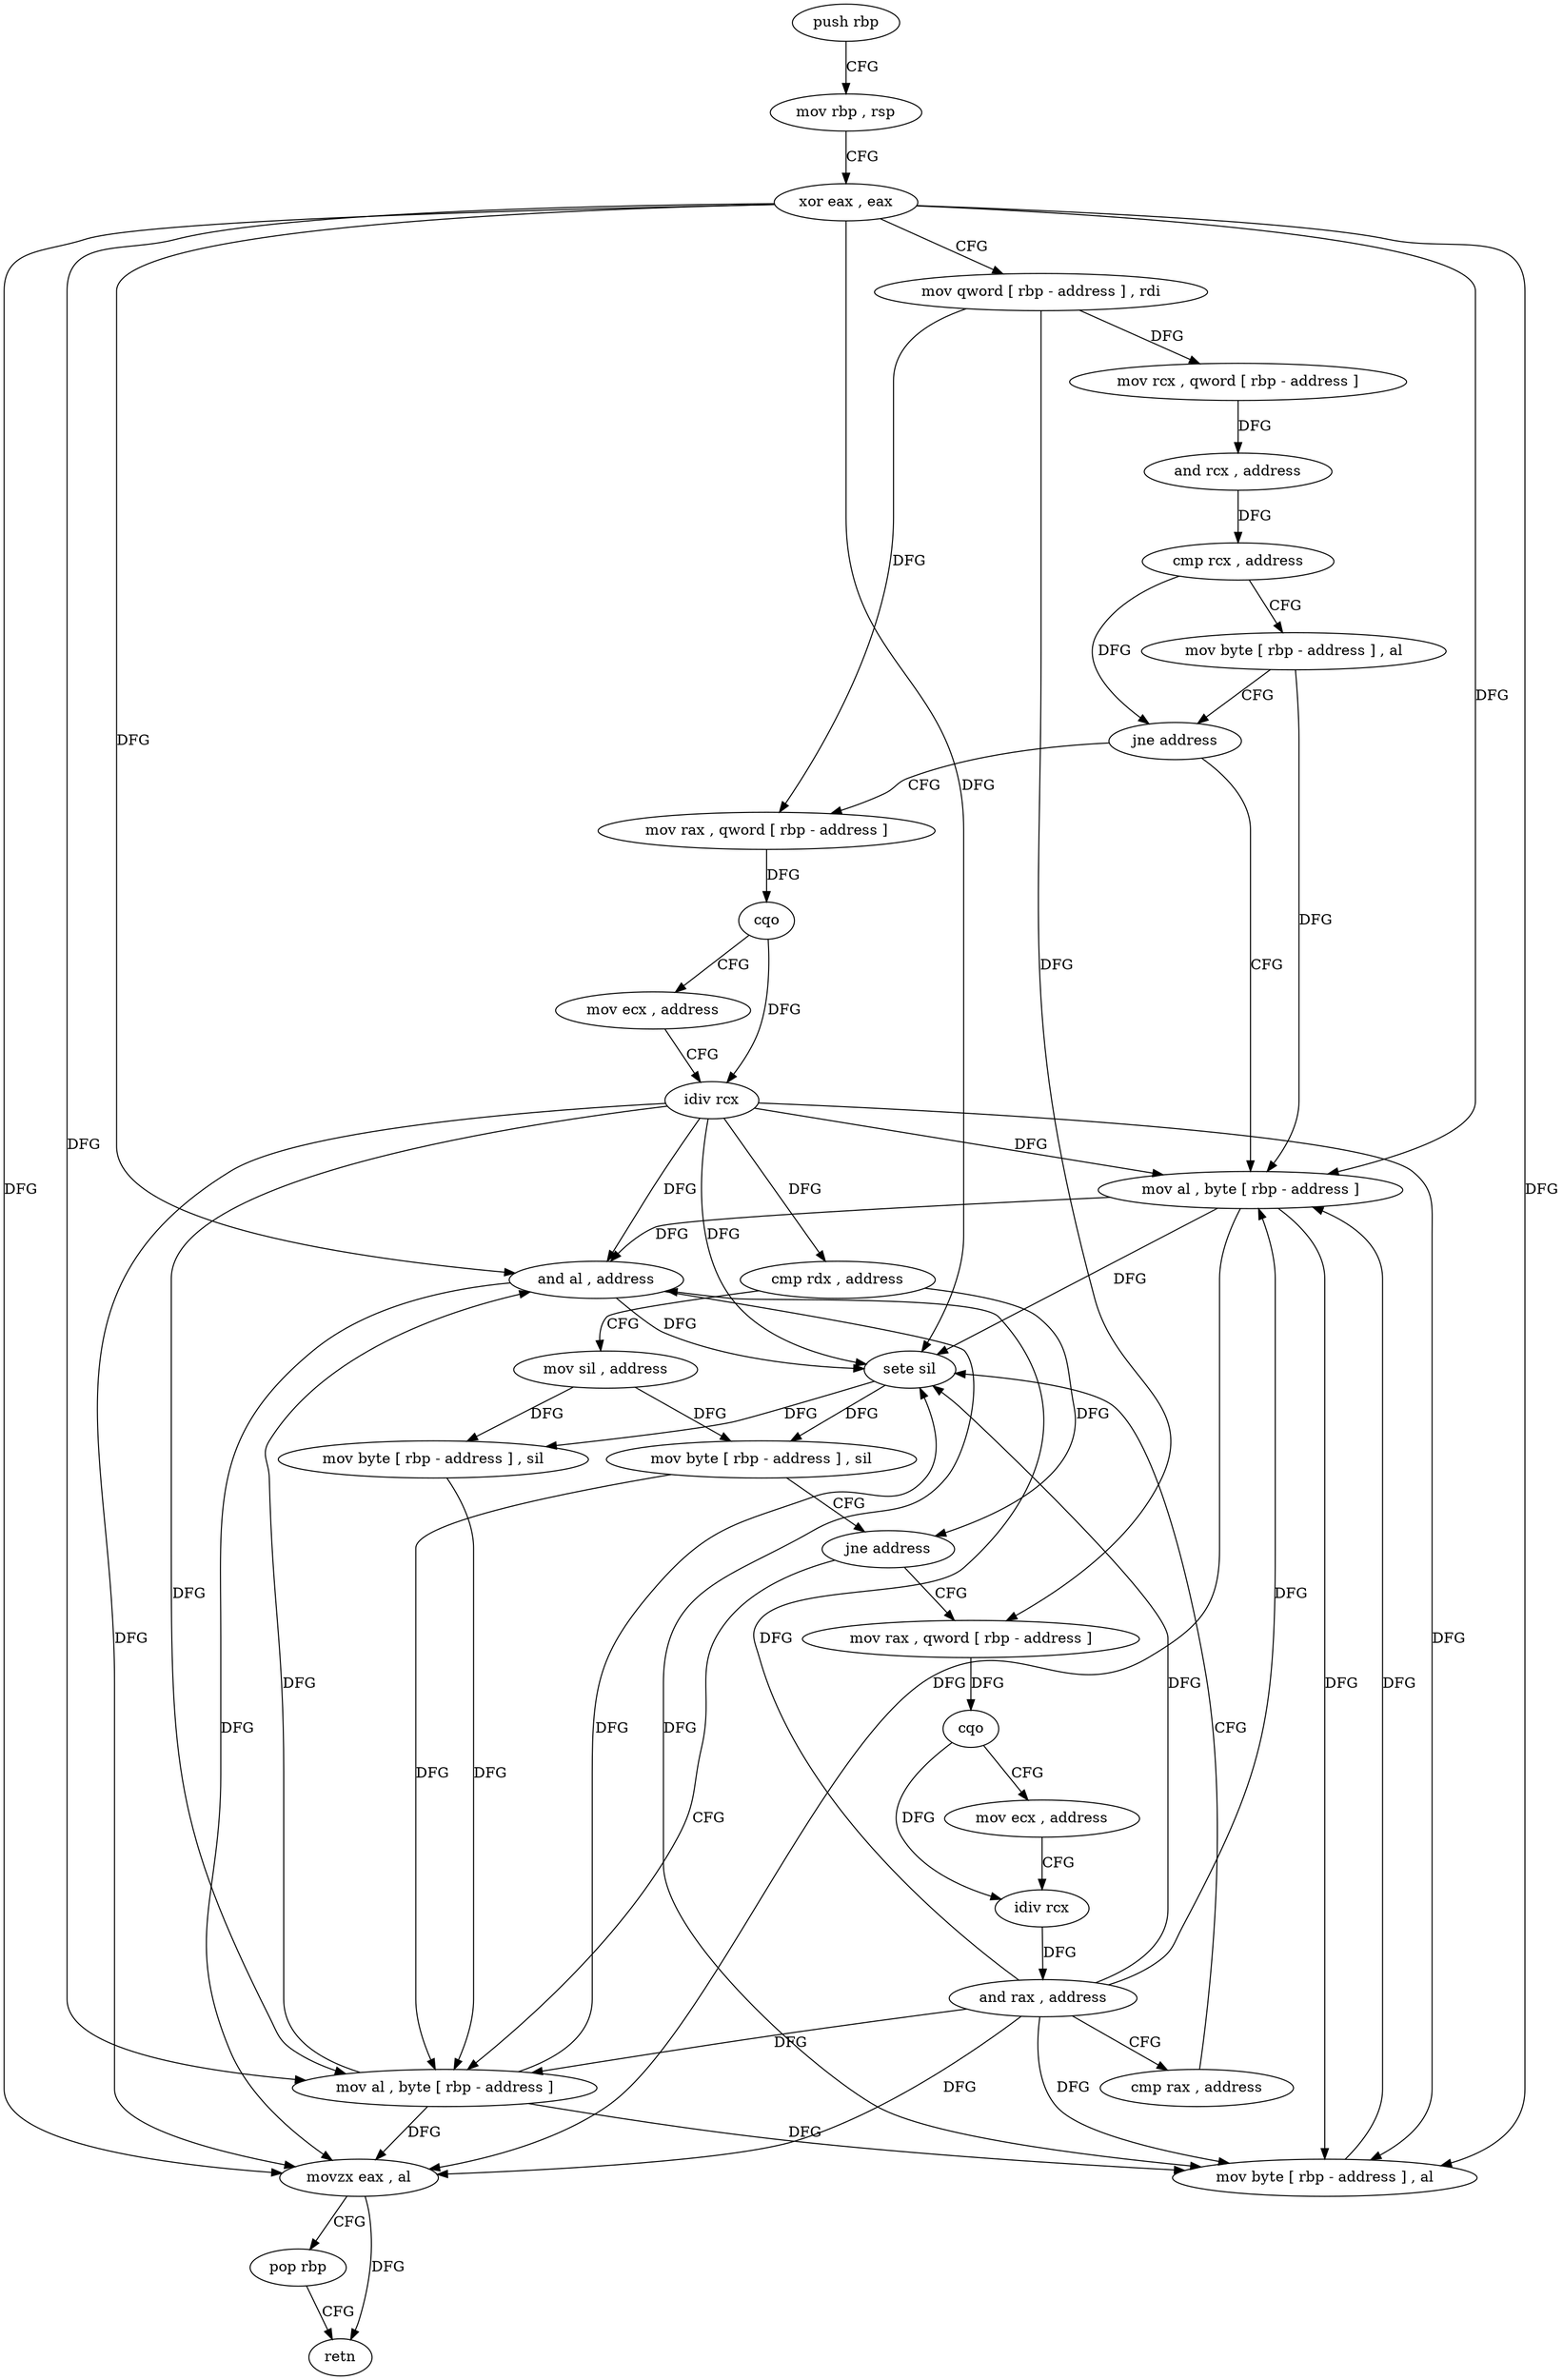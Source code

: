 digraph "func" {
"4320976" [label = "push rbp" ]
"4320977" [label = "mov rbp , rsp" ]
"4320980" [label = "xor eax , eax" ]
"4320982" [label = "mov qword [ rbp - address ] , rdi" ]
"4320986" [label = "mov rcx , qword [ rbp - address ]" ]
"4320990" [label = "and rcx , address" ]
"4320997" [label = "cmp rcx , address" ]
"4321001" [label = "mov byte [ rbp - address ] , al" ]
"4321004" [label = "jne address" ]
"4321079" [label = "mov al , byte [ rbp - address ]" ]
"4321010" [label = "mov rax , qword [ rbp - address ]" ]
"4321082" [label = "and al , address" ]
"4321084" [label = "movzx eax , al" ]
"4321087" [label = "pop rbp" ]
"4321088" [label = "retn" ]
"4321014" [label = "cqo" ]
"4321016" [label = "mov ecx , address" ]
"4321021" [label = "idiv rcx" ]
"4321024" [label = "cmp rdx , address" ]
"4321028" [label = "mov sil , address" ]
"4321031" [label = "mov byte [ rbp - address ] , sil" ]
"4321035" [label = "jne address" ]
"4321073" [label = "mov al , byte [ rbp - address ]" ]
"4321041" [label = "mov rax , qword [ rbp - address ]" ]
"4321076" [label = "mov byte [ rbp - address ] , al" ]
"4321045" [label = "cqo" ]
"4321047" [label = "mov ecx , address" ]
"4321052" [label = "idiv rcx" ]
"4321055" [label = "and rax , address" ]
"4321061" [label = "cmp rax , address" ]
"4321065" [label = "sete sil" ]
"4321069" [label = "mov byte [ rbp - address ] , sil" ]
"4320976" -> "4320977" [ label = "CFG" ]
"4320977" -> "4320980" [ label = "CFG" ]
"4320980" -> "4320982" [ label = "CFG" ]
"4320980" -> "4321079" [ label = "DFG" ]
"4320980" -> "4321082" [ label = "DFG" ]
"4320980" -> "4321084" [ label = "DFG" ]
"4320980" -> "4321073" [ label = "DFG" ]
"4320980" -> "4321076" [ label = "DFG" ]
"4320980" -> "4321065" [ label = "DFG" ]
"4320982" -> "4320986" [ label = "DFG" ]
"4320982" -> "4321010" [ label = "DFG" ]
"4320982" -> "4321041" [ label = "DFG" ]
"4320986" -> "4320990" [ label = "DFG" ]
"4320990" -> "4320997" [ label = "DFG" ]
"4320997" -> "4321001" [ label = "CFG" ]
"4320997" -> "4321004" [ label = "DFG" ]
"4321001" -> "4321004" [ label = "CFG" ]
"4321001" -> "4321079" [ label = "DFG" ]
"4321004" -> "4321079" [ label = "CFG" ]
"4321004" -> "4321010" [ label = "CFG" ]
"4321079" -> "4321082" [ label = "DFG" ]
"4321079" -> "4321084" [ label = "DFG" ]
"4321079" -> "4321076" [ label = "DFG" ]
"4321079" -> "4321065" [ label = "DFG" ]
"4321010" -> "4321014" [ label = "DFG" ]
"4321082" -> "4321084" [ label = "DFG" ]
"4321082" -> "4321076" [ label = "DFG" ]
"4321082" -> "4321065" [ label = "DFG" ]
"4321084" -> "4321087" [ label = "CFG" ]
"4321084" -> "4321088" [ label = "DFG" ]
"4321087" -> "4321088" [ label = "CFG" ]
"4321014" -> "4321016" [ label = "CFG" ]
"4321014" -> "4321021" [ label = "DFG" ]
"4321016" -> "4321021" [ label = "CFG" ]
"4321021" -> "4321024" [ label = "DFG" ]
"4321021" -> "4321082" [ label = "DFG" ]
"4321021" -> "4321084" [ label = "DFG" ]
"4321021" -> "4321079" [ label = "DFG" ]
"4321021" -> "4321073" [ label = "DFG" ]
"4321021" -> "4321076" [ label = "DFG" ]
"4321021" -> "4321065" [ label = "DFG" ]
"4321024" -> "4321028" [ label = "CFG" ]
"4321024" -> "4321035" [ label = "DFG" ]
"4321028" -> "4321031" [ label = "DFG" ]
"4321028" -> "4321069" [ label = "DFG" ]
"4321031" -> "4321035" [ label = "CFG" ]
"4321031" -> "4321073" [ label = "DFG" ]
"4321035" -> "4321073" [ label = "CFG" ]
"4321035" -> "4321041" [ label = "CFG" ]
"4321073" -> "4321076" [ label = "DFG" ]
"4321073" -> "4321082" [ label = "DFG" ]
"4321073" -> "4321084" [ label = "DFG" ]
"4321073" -> "4321065" [ label = "DFG" ]
"4321041" -> "4321045" [ label = "DFG" ]
"4321076" -> "4321079" [ label = "DFG" ]
"4321045" -> "4321047" [ label = "CFG" ]
"4321045" -> "4321052" [ label = "DFG" ]
"4321047" -> "4321052" [ label = "CFG" ]
"4321052" -> "4321055" [ label = "DFG" ]
"4321055" -> "4321061" [ label = "CFG" ]
"4321055" -> "4321082" [ label = "DFG" ]
"4321055" -> "4321084" [ label = "DFG" ]
"4321055" -> "4321076" [ label = "DFG" ]
"4321055" -> "4321079" [ label = "DFG" ]
"4321055" -> "4321073" [ label = "DFG" ]
"4321055" -> "4321065" [ label = "DFG" ]
"4321061" -> "4321065" [ label = "CFG" ]
"4321065" -> "4321069" [ label = "DFG" ]
"4321065" -> "4321031" [ label = "DFG" ]
"4321069" -> "4321073" [ label = "DFG" ]
}

